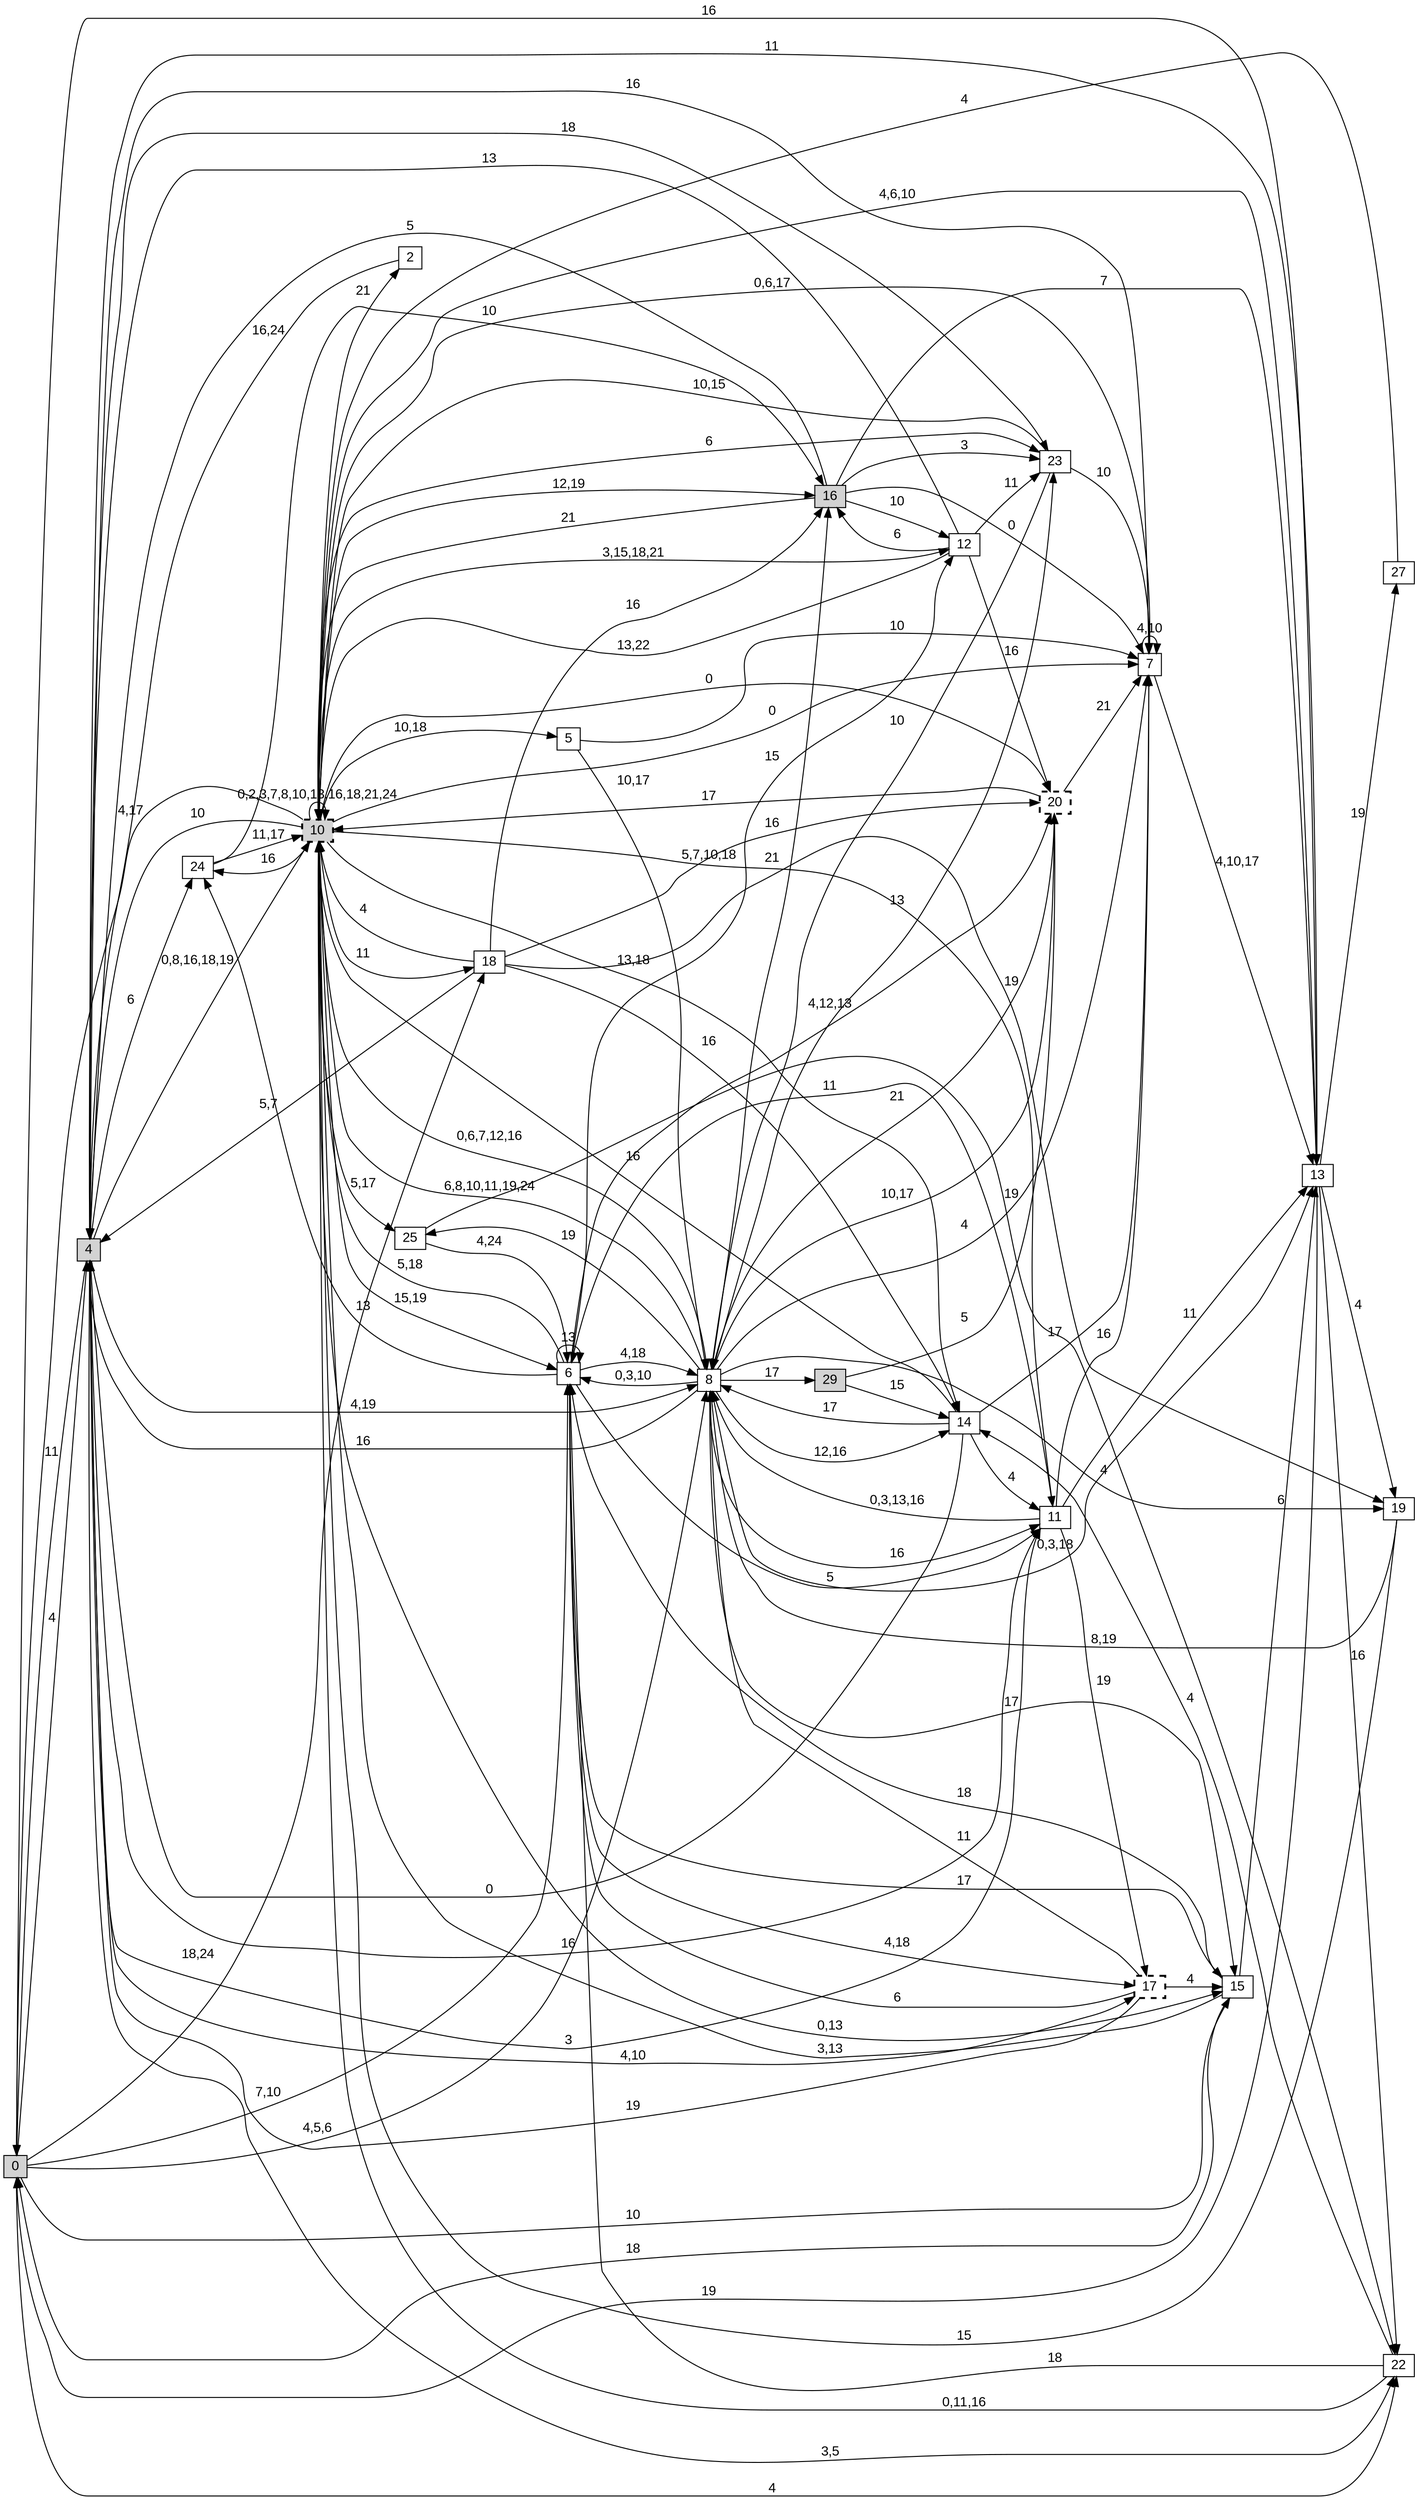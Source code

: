 digraph "NDFA" {
  rankdir=LR
  node [shape=box width=0.1 height=0.1 fontname=Arial]
  edge [fontname=Arial]
/* Estados */
 s0 [label="0" style="filled"] /* I:1 F:0 D:0 */
 s2 [label="2" ] /* I:0 F:0 D:0 */
 s4 [label="4" style="filled"] /* I:1 F:0 D:0 */
 s5 [label="5" ] /* I:0 F:0 D:0 */
 s6 [label="6" ] /* I:0 F:0 D:0 */
 s7 [label="7" ] /* I:0 F:0 D:0 */
 s8 [label="8" ] /* I:0 F:0 D:0 */
 s10 [label="10" style="filled,bold,dashed"] /* I:1 F:1 D:0 */
 s11 [label="11" ] /* I:0 F:0 D:0 */
 s12 [label="12" ] /* I:0 F:0 D:0 */
 s13 [label="13" ] /* I:0 F:0 D:0 */
 s14 [label="14" ] /* I:0 F:0 D:0 */
 s15 [label="15" ] /* I:0 F:0 D:0 */
 s16 [label="16" style="filled"] /* I:1 F:0 D:0 */
 s17 [label="17" style="bold,dashed"] /* I:0 F:1 D:0 */
 s18 [label="18" ] /* I:0 F:0 D:0 */
 s19 [label="19" ] /* I:0 F:0 D:0 */
 s20 [label="20" style="bold,dashed"] /* I:0 F:1 D:0 */
 s22 [label="22" ] /* I:0 F:0 D:0 */
 s23 [label="23" ] /* I:0 F:0 D:0 */
 s24 [label="24" ] /* I:0 F:0 D:0 */
 s25 [label="25" ] /* I:0 F:0 D:0 */
 s27 [label="27" ] /* I:0 F:0 D:0 */
 s29 [label="29" style="filled"] /* I:1 F:0 D:0 */
/* Transiciones */
  s0 -> s4 [label="4"]
  s0 -> s6 [label="7,10"]
  s0 -> s8 [label="4,5,6"]
  s0 -> s13 [label="16"]
  s0 -> s15 [label="10"]
  s0 -> s18 [label="18,24"]
  s0 -> s22 [label="4"]
  s2 -> s4 [label="16,24"]
  s4 -> s0 [label="11"]
  s4 -> s7 [label="16"]
  s4 -> s8 [label="4,19"]
  s4 -> s10 [label="0,8,16,18,19"]
  s4 -> s11 [label="3"]
  s4 -> s13 [label="11"]
  s4 -> s17 [label="4,10"]
  s4 -> s22 [label="3,5"]
  s4 -> s23 [label="18"]
  s4 -> s24 [label="6"]
  s5 -> s7 [label="10"]
  s5 -> s8 [label="10,17"]
  s6 -> s6 [label="13"]
  s6 -> s8 [label="4,18"]
  s6 -> s10 [label="5,18"]
  s6 -> s11 [label="5"]
  s6 -> s12 [label="15"]
  s6 -> s15 [label="17"]
  s6 -> s17 [label="4,18"]
  s6 -> s20 [label="4,12,13"]
  s6 -> s24 [label="13"]
  s7 -> s7 [label="4,10"]
  s7 -> s10 [label="0,6,17"]
  s7 -> s13 [label="4,10,17"]
  s8 -> s4 [label="16"]
  s8 -> s6 [label="0,3,10"]
  s8 -> s7 [label="4"]
  s8 -> s10 [label="6,8,10,11,19,24"]
  s8 -> s11 [label="16"]
  s8 -> s13 [label="0,3,18"]
  s8 -> s14 [label="12,16"]
  s8 -> s15 [label="17"]
  s8 -> s16 [label="21"]
  s8 -> s19 [label="4"]
  s8 -> s20 [label="10,17"]
  s8 -> s23 [label="13"]
  s8 -> s25 [label="19"]
  s8 -> s29 [label="17"]
  s10 -> s0 [label="4,17"]
  s10 -> s2 [label="21"]
  s10 -> s4 [label="10"]
  s10 -> s5 [label="10,18"]
  s10 -> s6 [label="15,19"]
  s10 -> s7 [label="0"]
  s10 -> s8 [label="0,6,7,12,16"]
  s10 -> s10 [label="0,2,3,7,8,10,13,16,18,21,24"]
  s10 -> s11 [label="5,7,10,18"]
  s10 -> s12 [label="3,15,18,21"]
  s10 -> s14 [label="13,18"]
  s10 -> s15 [label="0,13"]
  s10 -> s16 [label="12,19"]
  s10 -> s18 [label="11"]
  s10 -> s20 [label="0"]
  s10 -> s23 [label="6"]
  s10 -> s24 [label="16"]
  s10 -> s25 [label="5,17"]
  s11 -> s4 [label="16"]
  s11 -> s6 [label="11"]
  s11 -> s7 [label="16"]
  s11 -> s8 [label="0,3,13,16"]
  s11 -> s13 [label="11"]
  s11 -> s17 [label="19"]
  s12 -> s4 [label="13"]
  s12 -> s10 [label="13,22"]
  s12 -> s16 [label="6"]
  s12 -> s20 [label="16"]
  s12 -> s23 [label="11"]
  s13 -> s0 [label="19"]
  s13 -> s10 [label="4,6,10"]
  s13 -> s19 [label="4"]
  s13 -> s22 [label="16"]
  s13 -> s27 [label="19"]
  s14 -> s4 [label="0"]
  s14 -> s7 [label="17"]
  s14 -> s8 [label="17"]
  s14 -> s10 [label="16"]
  s14 -> s11 [label="4"]
  s15 -> s0 [label="18"]
  s15 -> s6 [label="18"]
  s15 -> s10 [label="3,13"]
  s15 -> s13 [label="6"]
  s16 -> s4 [label="5"]
  s16 -> s7 [label="0"]
  s16 -> s10 [label="21"]
  s16 -> s12 [label="10"]
  s16 -> s13 [label="7"]
  s16 -> s23 [label="3"]
  s17 -> s4 [label="19"]
  s17 -> s6 [label="6"]
  s17 -> s8 [label="11"]
  s17 -> s15 [label="4"]
  s18 -> s4 [label="5,7"]
  s18 -> s10 [label="4"]
  s18 -> s14 [label="16"]
  s18 -> s16 [label="16"]
  s18 -> s19 [label="19"]
  s18 -> s20 [label="16"]
  s19 -> s8 [label="8,19"]
  s19 -> s10 [label="15"]
  s20 -> s7 [label="21"]
  s20 -> s8 [label="21"]
  s20 -> s10 [label="17"]
  s22 -> s6 [label="18"]
  s22 -> s10 [label="0,11,16"]
  s22 -> s14 [label="4"]
  s23 -> s7 [label="10"]
  s23 -> s8 [label="10"]
  s23 -> s10 [label="10,15"]
  s24 -> s10 [label="11,17"]
  s24 -> s16 [label="10"]
  s25 -> s6 [label="4,24"]
  s25 -> s22 [label="19"]
  s27 -> s10 [label="4"]
  s29 -> s14 [label="15"]
  s29 -> s20 [label="5"]
}
